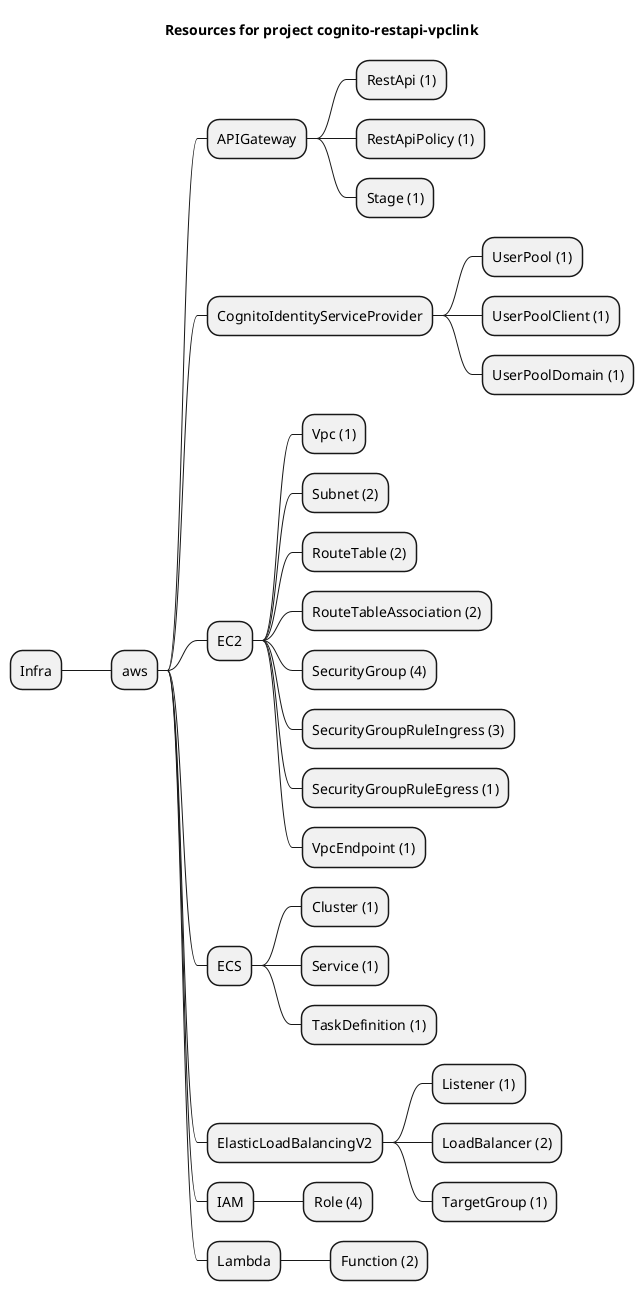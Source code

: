 @startmindmap
title Resources for project cognito-restapi-vpclink
skinparam monochrome true
+ Infra
++ aws
+++ APIGateway
++++ RestApi (1)
++++ RestApiPolicy (1)
++++ Stage (1)
+++ CognitoIdentityServiceProvider
++++ UserPool (1)
++++ UserPoolClient (1)
++++ UserPoolDomain (1)
+++ EC2
++++ Vpc (1)
++++ Subnet (2)
++++ RouteTable (2)
++++ RouteTableAssociation (2)
++++ SecurityGroup (4)
++++ SecurityGroupRuleIngress (3)
++++ SecurityGroupRuleEgress (1)
++++ VpcEndpoint (1)
+++ ECS
++++ Cluster (1)
++++ Service (1)
++++ TaskDefinition (1)
+++ ElasticLoadBalancingV2
++++ Listener (1)
++++ LoadBalancer (2)
++++ TargetGroup (1)
+++ IAM
++++ Role (4)
+++ Lambda
++++ Function (2)
@endmindmap